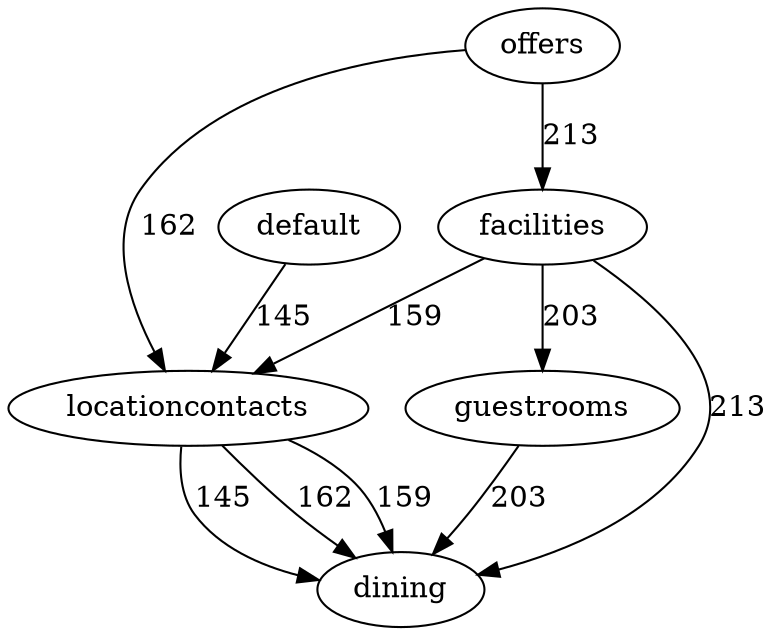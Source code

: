 digraph "" {
layout="dot";
locationcontacts;
dining;
default;
facilities;
offers;
guestrooms;
locationcontacts -> dining  [key=0, label=162, weight=162];
locationcontacts -> dining  [key=1, label=159, weight=159];
locationcontacts -> dining  [key=2, label=145, weight=145];
default -> locationcontacts  [key=0, label=145, weight=145];
facilities -> dining  [key=0, label=213, weight=213];
facilities -> guestrooms  [key=0, label=203, weight=203];
facilities -> locationcontacts  [key=0, label=159, weight=159];
offers -> facilities  [key=0, label=213, weight=213];
offers -> locationcontacts  [key=0, label=162, weight=162];
guestrooms -> dining  [key=0, label=203, weight=203];
}